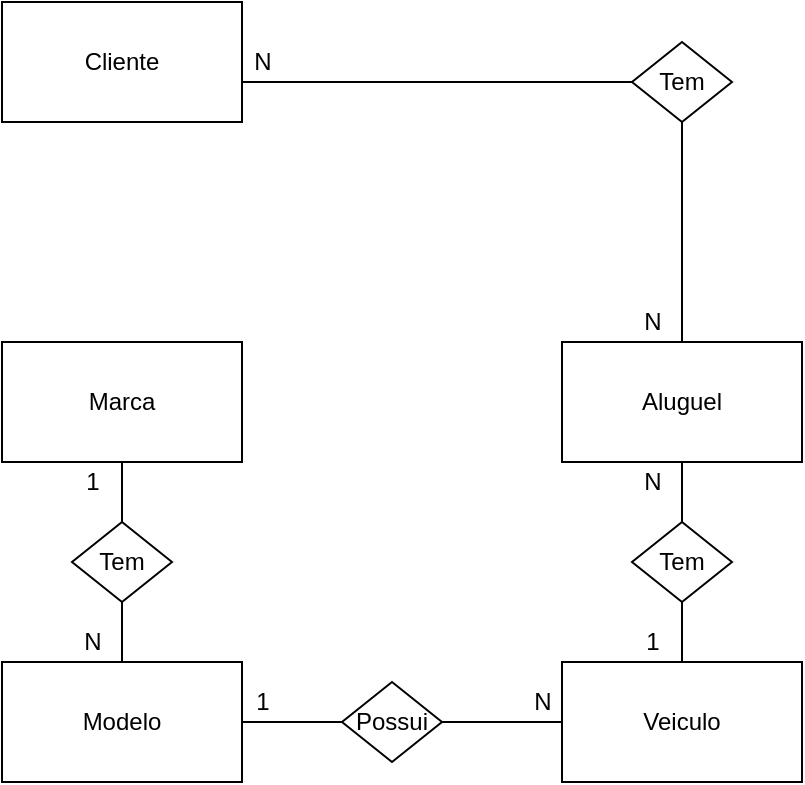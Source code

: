 <mxfile version="12.5.8" type="device" pages="2"><diagram id="C5RBs43oDa-KdzZeNtuy" name="Conseitual"><mxGraphModel dx="976" dy="620" grid="1" gridSize="10" guides="1" tooltips="1" connect="1" arrows="1" fold="1" page="1" pageScale="1" pageWidth="827" pageHeight="1169" math="0" shadow="0"><root><mxCell id="WIyWlLk6GJQsqaUBKTNV-0"/><mxCell id="WIyWlLk6GJQsqaUBKTNV-1" parent="WIyWlLk6GJQsqaUBKTNV-0"/><mxCell id="q86T5DXgbuzWI8YPWZp9-2" value="Cliente&lt;br&gt;" style="rounded=0;whiteSpace=wrap;html=1;" vertex="1" parent="WIyWlLk6GJQsqaUBKTNV-1"><mxGeometry x="80" y="150" width="120" height="60" as="geometry"/></mxCell><mxCell id="q86T5DXgbuzWI8YPWZp9-34" value="" style="edgeStyle=orthogonalEdgeStyle;rounded=0;orthogonalLoop=1;jettySize=auto;html=1;endArrow=none;endFill=0;strokeColor=#000000;" edge="1" parent="WIyWlLk6GJQsqaUBKTNV-1" source="q86T5DXgbuzWI8YPWZp9-31" target="q86T5DXgbuzWI8YPWZp9-33"><mxGeometry relative="1" as="geometry"/></mxCell><mxCell id="q86T5DXgbuzWI8YPWZp9-5" value="Modelo&lt;br&gt;" style="rounded=0;whiteSpace=wrap;html=1;" vertex="1" parent="WIyWlLk6GJQsqaUBKTNV-1"><mxGeometry x="80" y="480" width="120" height="60" as="geometry"/></mxCell><mxCell id="q86T5DXgbuzWI8YPWZp9-33" value="Marca" style="rounded=0;whiteSpace=wrap;html=1;" vertex="1" parent="WIyWlLk6GJQsqaUBKTNV-1"><mxGeometry x="80" y="320" width="120" height="60" as="geometry"/></mxCell><mxCell id="q86T5DXgbuzWI8YPWZp9-6" value="Veiculo&lt;br&gt;" style="rounded=0;whiteSpace=wrap;html=1;" vertex="1" parent="WIyWlLk6GJQsqaUBKTNV-1"><mxGeometry x="360" y="480" width="120" height="60" as="geometry"/></mxCell><mxCell id="q86T5DXgbuzWI8YPWZp9-17" value="Aluguel" style="rounded=0;whiteSpace=wrap;html=1;" vertex="1" parent="WIyWlLk6GJQsqaUBKTNV-1"><mxGeometry x="360" y="320" width="120" height="60" as="geometry"/></mxCell><mxCell id="q86T5DXgbuzWI8YPWZp9-29" value="" style="edgeStyle=orthogonalEdgeStyle;rounded=0;orthogonalLoop=1;jettySize=auto;html=1;endArrow=none;endFill=0;strokeColor=#000000;" edge="1" parent="WIyWlLk6GJQsqaUBKTNV-1" source="q86T5DXgbuzWI8YPWZp9-26" target="q86T5DXgbuzWI8YPWZp9-5"><mxGeometry relative="1" as="geometry"/></mxCell><mxCell id="q86T5DXgbuzWI8YPWZp9-30" value="" style="edgeStyle=orthogonalEdgeStyle;rounded=0;orthogonalLoop=1;jettySize=auto;html=1;endArrow=none;endFill=0;strokeColor=#000000;" edge="1" parent="WIyWlLk6GJQsqaUBKTNV-1" source="q86T5DXgbuzWI8YPWZp9-26" target="q86T5DXgbuzWI8YPWZp9-6"><mxGeometry relative="1" as="geometry"/></mxCell><mxCell id="q86T5DXgbuzWI8YPWZp9-26" value="Possui" style="rhombus;whiteSpace=wrap;html=1;" vertex="1" parent="WIyWlLk6GJQsqaUBKTNV-1"><mxGeometry x="250" y="490" width="50" height="40" as="geometry"/></mxCell><mxCell id="q86T5DXgbuzWI8YPWZp9-27" value="1" style="text;html=1;align=center;verticalAlign=middle;resizable=0;points=[];autosize=1;" vertex="1" parent="WIyWlLk6GJQsqaUBKTNV-1"><mxGeometry x="200" y="490" width="20" height="20" as="geometry"/></mxCell><mxCell id="q86T5DXgbuzWI8YPWZp9-28" value="N&lt;br&gt;" style="text;html=1;align=center;verticalAlign=middle;resizable=0;points=[];autosize=1;" vertex="1" parent="WIyWlLk6GJQsqaUBKTNV-1"><mxGeometry x="340" y="490" width="20" height="20" as="geometry"/></mxCell><mxCell id="q86T5DXgbuzWI8YPWZp9-35" value="" style="edgeStyle=orthogonalEdgeStyle;rounded=0;orthogonalLoop=1;jettySize=auto;html=1;endArrow=none;endFill=0;strokeColor=#000000;" edge="1" parent="WIyWlLk6GJQsqaUBKTNV-1" source="q86T5DXgbuzWI8YPWZp9-31" target="q86T5DXgbuzWI8YPWZp9-5"><mxGeometry relative="1" as="geometry"/></mxCell><mxCell id="q86T5DXgbuzWI8YPWZp9-31" value="Tem" style="rhombus;whiteSpace=wrap;html=1;" vertex="1" parent="WIyWlLk6GJQsqaUBKTNV-1"><mxGeometry x="115" y="410" width="50" height="40" as="geometry"/></mxCell><mxCell id="q86T5DXgbuzWI8YPWZp9-36" value="" style="edgeStyle=orthogonalEdgeStyle;rounded=0;orthogonalLoop=1;jettySize=auto;html=1;endArrow=none;endFill=0;strokeColor=#000000;" edge="1" parent="WIyWlLk6GJQsqaUBKTNV-1" source="q86T5DXgbuzWI8YPWZp9-5" target="q86T5DXgbuzWI8YPWZp9-31"><mxGeometry relative="1" as="geometry"><mxPoint x="140" y="470" as="sourcePoint"/><mxPoint x="140" y="390" as="targetPoint"/></mxGeometry></mxCell><mxCell id="q86T5DXgbuzWI8YPWZp9-37" value="N" style="text;html=1;align=center;verticalAlign=middle;resizable=0;points=[];autosize=1;" vertex="1" parent="WIyWlLk6GJQsqaUBKTNV-1"><mxGeometry x="115" y="460" width="20" height="20" as="geometry"/></mxCell><mxCell id="q86T5DXgbuzWI8YPWZp9-38" value="1" style="text;html=1;align=center;verticalAlign=middle;resizable=0;points=[];autosize=1;" vertex="1" parent="WIyWlLk6GJQsqaUBKTNV-1"><mxGeometry x="115" y="380" width="20" height="20" as="geometry"/></mxCell><mxCell id="q86T5DXgbuzWI8YPWZp9-42" value="" style="edgeStyle=orthogonalEdgeStyle;rounded=0;orthogonalLoop=1;jettySize=auto;html=1;endArrow=none;endFill=0;strokeColor=#000000;" edge="1" parent="WIyWlLk6GJQsqaUBKTNV-1" source="q86T5DXgbuzWI8YPWZp9-39" target="q86T5DXgbuzWI8YPWZp9-17"><mxGeometry relative="1" as="geometry"/></mxCell><mxCell id="q86T5DXgbuzWI8YPWZp9-43" value="" style="edgeStyle=orthogonalEdgeStyle;rounded=0;orthogonalLoop=1;jettySize=auto;html=1;endArrow=none;endFill=0;strokeColor=#000000;" edge="1" parent="WIyWlLk6GJQsqaUBKTNV-1" source="q86T5DXgbuzWI8YPWZp9-39" target="q86T5DXgbuzWI8YPWZp9-6"><mxGeometry relative="1" as="geometry"/></mxCell><mxCell id="q86T5DXgbuzWI8YPWZp9-39" value="Tem" style="rhombus;whiteSpace=wrap;html=1;" vertex="1" parent="WIyWlLk6GJQsqaUBKTNV-1"><mxGeometry x="395" y="410" width="50" height="40" as="geometry"/></mxCell><mxCell id="q86T5DXgbuzWI8YPWZp9-40" value="1" style="text;html=1;align=center;verticalAlign=middle;resizable=0;points=[];autosize=1;" vertex="1" parent="WIyWlLk6GJQsqaUBKTNV-1"><mxGeometry x="395" y="460" width="20" height="20" as="geometry"/></mxCell><mxCell id="q86T5DXgbuzWI8YPWZp9-41" value="N" style="text;html=1;align=center;verticalAlign=middle;resizable=0;points=[];autosize=1;" vertex="1" parent="WIyWlLk6GJQsqaUBKTNV-1"><mxGeometry x="395" y="380" width="20" height="20" as="geometry"/></mxCell><mxCell id="q86T5DXgbuzWI8YPWZp9-50" value="" style="edgeStyle=orthogonalEdgeStyle;rounded=0;orthogonalLoop=1;jettySize=auto;html=1;endArrow=none;endFill=0;strokeColor=#000000;" edge="1" parent="WIyWlLk6GJQsqaUBKTNV-1" source="q86T5DXgbuzWI8YPWZp9-44" target="q86T5DXgbuzWI8YPWZp9-2"><mxGeometry relative="1" as="geometry"><Array as="points"><mxPoint x="420" y="180"/></Array></mxGeometry></mxCell><mxCell id="q86T5DXgbuzWI8YPWZp9-51" value="" style="edgeStyle=orthogonalEdgeStyle;rounded=0;orthogonalLoop=1;jettySize=auto;html=1;endArrow=none;endFill=0;strokeColor=#000000;" edge="1" parent="WIyWlLk6GJQsqaUBKTNV-1" source="q86T5DXgbuzWI8YPWZp9-44" target="q86T5DXgbuzWI8YPWZp9-17"><mxGeometry relative="1" as="geometry"/></mxCell><mxCell id="q86T5DXgbuzWI8YPWZp9-44" value="Tem" style="rhombus;whiteSpace=wrap;html=1;" vertex="1" parent="WIyWlLk6GJQsqaUBKTNV-1"><mxGeometry x="395" y="170" width="50" height="40" as="geometry"/></mxCell><mxCell id="q86T5DXgbuzWI8YPWZp9-45" value="N" style="text;html=1;align=center;verticalAlign=middle;resizable=0;points=[];autosize=1;" vertex="1" parent="WIyWlLk6GJQsqaUBKTNV-1"><mxGeometry x="395" y="300" width="20" height="20" as="geometry"/></mxCell><mxCell id="q86T5DXgbuzWI8YPWZp9-46" value="N" style="text;html=1;align=center;verticalAlign=middle;resizable=0;points=[];autosize=1;" vertex="1" parent="WIyWlLk6GJQsqaUBKTNV-1"><mxGeometry x="200" y="170" width="20" height="20" as="geometry"/></mxCell></root></mxGraphModel></diagram><diagram id="rhs9_4U_2bBQliLqbh5d" name="Lógico"><mxGraphModel dx="976" dy="571" grid="1" gridSize="10" guides="1" tooltips="1" connect="1" arrows="1" fold="1" page="1" pageScale="1" pageWidth="827" pageHeight="1169" math="0" shadow="0"><root><mxCell id="ObVeQns_dntvyq-vnr7k-0"/><mxCell id="ObVeQns_dntvyq-vnr7k-1" parent="ObVeQns_dntvyq-vnr7k-0"/><mxCell id="KuoIfaH5iXsNsx8Zx7pl-50" value="" style="edgeStyle=orthogonalEdgeStyle;rounded=0;jumpStyle=none;orthogonalLoop=1;jettySize=auto;html=1;startArrow=none;startFill=0;endArrow=ERmany;endFill=0;strokeColor=#000000;entryX=0;entryY=0.5;entryDx=0;entryDy=0;" edge="1" parent="ObVeQns_dntvyq-vnr7k-1" source="uf5xdyehAtCqRCnstqB0-0" target="AUxMQlP-pjuOcR2-DtP3-4"><mxGeometry relative="1" as="geometry"><mxPoint x="110" y="550" as="targetPoint"/><Array as="points"><mxPoint x="110" y="410"/><mxPoint x="10" y="410"/><mxPoint x="10" y="507"/></Array></mxGeometry></mxCell><mxCell id="uf5xdyehAtCqRCnstqB0-0" value="Marca" style="swimlane;fontStyle=0;childLayout=stackLayout;horizontal=1;startSize=26;fillColor=#e0e0e0;horizontalStack=0;resizeParent=1;resizeParentMax=0;resizeLast=0;collapsible=1;marginBottom=0;swimlaneFillColor=#ffffff;align=center;fontSize=14;" vertex="1" parent="ObVeQns_dntvyq-vnr7k-1"><mxGeometry x="30" y="280" width="160" height="84" as="geometry"/></mxCell><mxCell id="uf5xdyehAtCqRCnstqB0-1" value="IdMarca" style="shape=partialRectangle;top=0;left=0;right=0;bottom=1;align=left;verticalAlign=middle;fillColor=none;spacingLeft=34;spacingRight=4;overflow=hidden;rotatable=0;points=[[0,0.5],[1,0.5]];portConstraint=eastwest;dropTarget=0;fontStyle=5;fontSize=12;" vertex="1" parent="uf5xdyehAtCqRCnstqB0-0"><mxGeometry y="26" width="160" height="30" as="geometry"/></mxCell><mxCell id="uf5xdyehAtCqRCnstqB0-2" value="PK" style="shape=partialRectangle;top=0;left=0;bottom=0;fillColor=none;align=left;verticalAlign=middle;spacingLeft=4;spacingRight=4;overflow=hidden;rotatable=0;points=[];portConstraint=eastwest;part=1;fontSize=12;" vertex="1" connectable="0" parent="uf5xdyehAtCqRCnstqB0-1"><mxGeometry width="30" height="30" as="geometry"/></mxCell><mxCell id="uf5xdyehAtCqRCnstqB0-3" value="Titulo" style="shape=partialRectangle;top=0;left=0;right=0;bottom=0;align=left;verticalAlign=top;fillColor=none;spacingLeft=34;spacingRight=4;overflow=hidden;rotatable=0;points=[[0,0.5],[1,0.5]];portConstraint=eastwest;dropTarget=0;fontSize=12;" vertex="1" parent="uf5xdyehAtCqRCnstqB0-0"><mxGeometry y="56" width="160" height="26" as="geometry"/></mxCell><mxCell id="uf5xdyehAtCqRCnstqB0-4" value="" style="shape=partialRectangle;top=0;left=0;bottom=0;fillColor=none;align=left;verticalAlign=top;spacingLeft=4;spacingRight=4;overflow=hidden;rotatable=0;points=[];portConstraint=eastwest;part=1;fontSize=12;" vertex="1" connectable="0" parent="uf5xdyehAtCqRCnstqB0-3"><mxGeometry width="30" height="26" as="geometry"/></mxCell><mxCell id="uf5xdyehAtCqRCnstqB0-7" value="" style="shape=partialRectangle;top=0;left=0;right=0;bottom=0;align=left;verticalAlign=top;fillColor=none;spacingLeft=34;spacingRight=4;overflow=hidden;rotatable=0;points=[[0,0.5],[1,0.5]];portConstraint=eastwest;dropTarget=0;fontSize=12;" vertex="1" parent="uf5xdyehAtCqRCnstqB0-0"><mxGeometry y="82" width="160" height="2" as="geometry"/></mxCell><mxCell id="uf5xdyehAtCqRCnstqB0-8" value="" style="shape=partialRectangle;top=0;left=0;bottom=0;fillColor=none;align=left;verticalAlign=top;spacingLeft=4;spacingRight=4;overflow=hidden;rotatable=0;points=[];portConstraint=eastwest;part=1;fontSize=12;" vertex="1" connectable="0" parent="uf5xdyehAtCqRCnstqB0-7"><mxGeometry width="30" height="2" as="geometry"/></mxCell><mxCell id="KuoIfaH5iXsNsx8Zx7pl-41" value="" style="edgeStyle=orthogonalEdgeStyle;rounded=0;jumpStyle=none;orthogonalLoop=1;jettySize=auto;html=1;startArrow=none;startFill=0;endArrow=ERmany;endFill=0;strokeColor=#000000;entryX=0;entryY=0.5;entryDx=0;entryDy=0;" edge="1" parent="ObVeQns_dntvyq-vnr7k-1" source="uf5xdyehAtCqRCnstqB0-12" target="Q7UNEnyUEu_grYUuaLNj-3"><mxGeometry relative="1" as="geometry"><mxPoint x="270" y="460" as="targetPoint"/></mxGeometry></mxCell><mxCell id="uf5xdyehAtCqRCnstqB0-11" value="Modelo" style="swimlane;fontStyle=0;childLayout=stackLayout;horizontal=1;startSize=26;fillColor=#e0e0e0;horizontalStack=0;resizeParent=1;resizeParentMax=0;resizeLast=0;collapsible=1;marginBottom=0;swimlaneFillColor=#ffffff;align=center;fontSize=14;" vertex="1" parent="ObVeQns_dntvyq-vnr7k-1"><mxGeometry x="30" y="430" width="160" height="120" as="geometry"><mxRectangle x="20" y="340" width="80" height="26" as="alternateBounds"/></mxGeometry></mxCell><mxCell id="uf5xdyehAtCqRCnstqB0-12" value="IdModelo" style="shape=partialRectangle;top=0;left=0;right=0;bottom=1;align=left;verticalAlign=middle;fillColor=none;spacingLeft=34;spacingRight=4;overflow=hidden;rotatable=0;points=[[0,0.5],[1,0.5]];portConstraint=eastwest;dropTarget=0;fontStyle=5;fontSize=12;strokeColor=none;" vertex="1" parent="uf5xdyehAtCqRCnstqB0-11"><mxGeometry y="26" width="160" height="34" as="geometry"/></mxCell><mxCell id="uf5xdyehAtCqRCnstqB0-13" value="PK" style="shape=partialRectangle;top=0;left=0;bottom=0;fillColor=none;align=left;verticalAlign=middle;spacingLeft=4;spacingRight=4;overflow=hidden;rotatable=0;points=[];portConstraint=eastwest;part=1;fontSize=12;" vertex="1" connectable="0" parent="uf5xdyehAtCqRCnstqB0-12"><mxGeometry width="30" height="34" as="geometry"/></mxCell><mxCell id="AUxMQlP-pjuOcR2-DtP3-4" value="IdMarca" style="shape=partialRectangle;top=0;left=0;right=0;bottom=1;align=left;verticalAlign=middle;fillColor=none;spacingLeft=34;spacingRight=4;overflow=hidden;rotatable=0;points=[[0,0.5],[1,0.5]];portConstraint=eastwest;dropTarget=0;fontStyle=5;fontSize=12;strokeColor=#000000;" vertex="1" parent="uf5xdyehAtCqRCnstqB0-11"><mxGeometry y="60" width="160" height="34" as="geometry"/></mxCell><mxCell id="AUxMQlP-pjuOcR2-DtP3-5" value="FK1" style="shape=partialRectangle;top=0;left=0;bottom=0;fillColor=none;align=left;verticalAlign=middle;spacingLeft=4;spacingRight=4;overflow=hidden;rotatable=0;points=[];portConstraint=eastwest;part=1;fontSize=12;" vertex="1" connectable="0" parent="AUxMQlP-pjuOcR2-DtP3-4"><mxGeometry width="30" height="34" as="geometry"/></mxCell><mxCell id="uf5xdyehAtCqRCnstqB0-18" value="Titulo" style="shape=partialRectangle;top=0;left=0;right=0;bottom=0;align=left;verticalAlign=top;fillColor=none;spacingLeft=34;spacingRight=4;overflow=hidden;rotatable=0;points=[[0,0.5],[1,0.5]];portConstraint=eastwest;dropTarget=0;fontSize=12;" vertex="1" parent="uf5xdyehAtCqRCnstqB0-11"><mxGeometry y="94" width="160" height="26" as="geometry"/></mxCell><mxCell id="uf5xdyehAtCqRCnstqB0-19" value="" style="shape=partialRectangle;top=0;left=0;bottom=0;fillColor=none;align=left;verticalAlign=top;spacingLeft=4;spacingRight=4;overflow=hidden;rotatable=0;points=[];portConstraint=eastwest;part=1;fontSize=12;" vertex="1" connectable="0" parent="uf5xdyehAtCqRCnstqB0-18"><mxGeometry width="30" height="26" as="geometry"/></mxCell><mxCell id="Q7UNEnyUEu_grYUuaLNj-0" value="Veiculo" style="swimlane;fontStyle=0;childLayout=stackLayout;horizontal=1;startSize=26;fillColor=#e0e0e0;horizontalStack=0;resizeParent=1;resizeParentMax=0;resizeLast=0;collapsible=1;marginBottom=0;swimlaneFillColor=#ffffff;align=center;fontSize=14;" vertex="1" parent="ObVeQns_dntvyq-vnr7k-1"><mxGeometry x="350" y="280" width="160" height="172" as="geometry"><mxRectangle x="280" y="340" width="80" height="26" as="alternateBounds"/></mxGeometry></mxCell><mxCell id="Q7UNEnyUEu_grYUuaLNj-1" value="IdVeiculo" style="shape=partialRectangle;top=0;left=0;right=0;bottom=1;align=left;verticalAlign=middle;fillColor=none;spacingLeft=34;spacingRight=4;overflow=hidden;rotatable=0;points=[[0,0.5],[1,0.5]];portConstraint=eastwest;dropTarget=0;fontStyle=5;fontSize=12;strokeColor=none;" vertex="1" parent="Q7UNEnyUEu_grYUuaLNj-0"><mxGeometry y="26" width="160" height="34" as="geometry"/></mxCell><mxCell id="Q7UNEnyUEu_grYUuaLNj-2" value="PK" style="shape=partialRectangle;top=0;left=0;bottom=0;fillColor=none;align=left;verticalAlign=middle;spacingLeft=4;spacingRight=4;overflow=hidden;rotatable=0;points=[];portConstraint=eastwest;part=1;fontSize=12;" vertex="1" connectable="0" parent="Q7UNEnyUEu_grYUuaLNj-1"><mxGeometry width="32.5" height="34" as="geometry"/></mxCell><mxCell id="Q7UNEnyUEu_grYUuaLNj-8" value="IdAluguel" style="shape=partialRectangle;top=0;left=0;right=0;bottom=1;align=left;verticalAlign=middle;fillColor=none;spacingLeft=34;spacingRight=4;overflow=hidden;rotatable=0;points=[[0,0.5],[1,0.5]];portConstraint=eastwest;dropTarget=0;fontStyle=5;fontSize=12;strokeColor=none;" vertex="1" parent="Q7UNEnyUEu_grYUuaLNj-0"><mxGeometry y="60" width="160" height="34" as="geometry"/></mxCell><mxCell id="Q7UNEnyUEu_grYUuaLNj-9" value="FK1" style="shape=partialRectangle;top=0;left=0;bottom=0;fillColor=none;align=left;verticalAlign=middle;spacingLeft=4;spacingRight=4;overflow=hidden;rotatable=0;points=[];portConstraint=eastwest;part=1;fontSize=12;" vertex="1" connectable="0" parent="Q7UNEnyUEu_grYUuaLNj-8"><mxGeometry width="32.539" height="34" as="geometry"/></mxCell><mxCell id="Q7UNEnyUEu_grYUuaLNj-3" value="IdModelo" style="shape=partialRectangle;top=0;left=0;right=0;bottom=1;align=left;verticalAlign=middle;fillColor=none;spacingLeft=34;spacingRight=4;overflow=hidden;rotatable=0;points=[[0,0.5],[1,0.5]];portConstraint=eastwest;dropTarget=0;fontStyle=5;fontSize=12;strokeColor=#000000;" vertex="1" parent="Q7UNEnyUEu_grYUuaLNj-0"><mxGeometry y="94" width="160" height="34" as="geometry"/></mxCell><mxCell id="Q7UNEnyUEu_grYUuaLNj-4" value="FK2" style="shape=partialRectangle;top=0;left=0;bottom=0;fillColor=none;align=left;verticalAlign=middle;spacingLeft=4;spacingRight=4;overflow=hidden;rotatable=0;points=[];portConstraint=eastwest;part=1;fontSize=12;" vertex="1" connectable="0" parent="Q7UNEnyUEu_grYUuaLNj-3"><mxGeometry width="32.412" height="34" as="geometry"/></mxCell><mxCell id="Q7UNEnyUEu_grYUuaLNj-7" style="edgeStyle=orthogonalEdgeStyle;rounded=0;orthogonalLoop=1;jettySize=auto;html=1;exitX=1;exitY=0.5;exitDx=0;exitDy=0;entryX=1.025;entryY=0.712;entryDx=0;entryDy=0;entryPerimeter=0;endArrow=none;endFill=0;strokeColor=#000000;" edge="1" parent="Q7UNEnyUEu_grYUuaLNj-0" source="Q7UNEnyUEu_grYUuaLNj-3" target="Q7UNEnyUEu_grYUuaLNj-3"><mxGeometry relative="1" as="geometry"/></mxCell><mxCell id="Q7UNEnyUEu_grYUuaLNj-21" value="PlacaVeiculo" style="shape=partialRectangle;top=0;left=0;right=0;bottom=0;align=left;verticalAlign=top;fillColor=none;spacingLeft=34;spacingRight=4;overflow=hidden;rotatable=0;points=[[0,0.5],[1,0.5]];portConstraint=eastwest;dropTarget=0;fontSize=12;" vertex="1" parent="Q7UNEnyUEu_grYUuaLNj-0"><mxGeometry y="128" width="160" height="22" as="geometry"/></mxCell><mxCell id="Q7UNEnyUEu_grYUuaLNj-22" value="" style="shape=partialRectangle;top=0;left=0;bottom=0;fillColor=none;align=left;verticalAlign=top;spacingLeft=4;spacingRight=4;overflow=hidden;rotatable=0;points=[];portConstraint=eastwest;part=1;fontSize=12;" vertex="1" connectable="0" parent="Q7UNEnyUEu_grYUuaLNj-21"><mxGeometry width="31.875" height="22" as="geometry"/></mxCell><mxCell id="Q7UNEnyUEu_grYUuaLNj-27" value="AnoVeiculo" style="shape=partialRectangle;top=0;left=0;right=0;bottom=0;align=left;verticalAlign=top;fillColor=none;spacingLeft=34;spacingRight=4;overflow=hidden;rotatable=0;points=[[0,0.5],[1,0.5]];portConstraint=eastwest;dropTarget=0;fontSize=12;" vertex="1" parent="Q7UNEnyUEu_grYUuaLNj-0"><mxGeometry y="150" width="160" height="22" as="geometry"/></mxCell><mxCell id="Q7UNEnyUEu_grYUuaLNj-28" value="" style="shape=partialRectangle;top=0;left=0;bottom=0;fillColor=none;align=left;verticalAlign=top;spacingLeft=4;spacingRight=4;overflow=hidden;rotatable=0;points=[];portConstraint=eastwest;part=1;fontSize=12;" vertex="1" connectable="0" parent="Q7UNEnyUEu_grYUuaLNj-27"><mxGeometry width="31.875" height="22" as="geometry"/></mxCell><mxCell id="KuoIfaH5iXsNsx8Zx7pl-32" value="" style="edgeStyle=orthogonalEdgeStyle;rounded=0;jumpStyle=none;orthogonalLoop=1;jettySize=auto;html=1;startArrow=ERmany;startFill=0;endArrow=none;endFill=0;strokeColor=#000000;exitX=1;exitY=0.5;exitDx=0;exitDy=0;entryX=0;entryY=0.5;entryDx=0;entryDy=0;" edge="1" parent="ObVeQns_dntvyq-vnr7k-1" source="ix9NOY0unVUhArCJn4Ot-1" target="Q7UNEnyUEu_grYUuaLNj-8"><mxGeometry relative="1" as="geometry"><mxPoint x="520" y="250" as="targetPoint"/><Array as="points"><mxPoint x="530" y="81"/><mxPoint x="530" y="250"/><mxPoint x="330" y="250"/><mxPoint x="330" y="357"/></Array></mxGeometry></mxCell><mxCell id="ix9NOY0unVUhArCJn4Ot-0" value="Aluguel" style="swimlane;fontStyle=0;childLayout=stackLayout;horizontal=1;startSize=26;fillColor=#e0e0e0;horizontalStack=0;resizeParent=1;resizeParentMax=0;resizeLast=0;collapsible=1;marginBottom=0;swimlaneFillColor=#ffffff;align=center;fontSize=14;strokeColor=#000000;" vertex="1" parent="ObVeQns_dntvyq-vnr7k-1"><mxGeometry x="350" y="40" width="160" height="178" as="geometry"/></mxCell><mxCell id="ix9NOY0unVUhArCJn4Ot-1" value="IdAluguel" style="shape=partialRectangle;top=0;left=0;right=0;bottom=1;align=left;verticalAlign=middle;fillColor=none;spacingLeft=34;spacingRight=4;overflow=hidden;rotatable=0;points=[[0,0.5],[1,0.5]];portConstraint=eastwest;dropTarget=0;fontStyle=5;fontSize=12;strokeColor=none;" vertex="1" parent="ix9NOY0unVUhArCJn4Ot-0"><mxGeometry y="26" width="160" height="30" as="geometry"/></mxCell><mxCell id="ix9NOY0unVUhArCJn4Ot-2" value="PK" style="shape=partialRectangle;top=0;left=0;bottom=0;fillColor=none;align=left;verticalAlign=middle;spacingLeft=4;spacingRight=4;overflow=hidden;rotatable=0;points=[];portConstraint=eastwest;part=1;fontSize=12;" vertex="1" connectable="0" parent="ix9NOY0unVUhArCJn4Ot-1"><mxGeometry width="30" height="30" as="geometry"/></mxCell><mxCell id="ix9NOY0unVUhArCJn4Ot-13" value="ClienteCpf" style="shape=partialRectangle;top=0;left=0;right=0;bottom=1;align=left;verticalAlign=middle;fillColor=none;spacingLeft=34;spacingRight=4;overflow=hidden;rotatable=0;points=[[0,0.5],[1,0.5]];portConstraint=eastwest;dropTarget=0;fontStyle=5;fontSize=12;strokeColor=none;" vertex="1" parent="ix9NOY0unVUhArCJn4Ot-0"><mxGeometry y="56" width="160" height="30" as="geometry"/></mxCell><mxCell id="ix9NOY0unVUhArCJn4Ot-14" value="Fk1" style="shape=partialRectangle;top=0;left=0;bottom=0;fillColor=none;align=left;verticalAlign=middle;spacingLeft=4;spacingRight=4;overflow=hidden;rotatable=0;points=[];portConstraint=eastwest;part=1;fontSize=12;" vertex="1" connectable="0" parent="ix9NOY0unVUhArCJn4Ot-13"><mxGeometry width="30" height="30" as="geometry"/></mxCell><mxCell id="ix9NOY0unVUhArCJn4Ot-11" value="IdVeiculo" style="shape=partialRectangle;top=0;left=0;right=0;bottom=1;align=left;verticalAlign=middle;fillColor=none;spacingLeft=34;spacingRight=4;overflow=hidden;rotatable=0;points=[[0,0.5],[1,0.5]];portConstraint=eastwest;dropTarget=0;fontStyle=5;fontSize=12;strokeColor=#000000;" vertex="1" parent="ix9NOY0unVUhArCJn4Ot-0"><mxGeometry y="86" width="160" height="30" as="geometry"/></mxCell><mxCell id="ix9NOY0unVUhArCJn4Ot-12" value="Fk2" style="shape=partialRectangle;top=0;left=0;bottom=0;fillColor=none;align=left;verticalAlign=middle;spacingLeft=4;spacingRight=4;overflow=hidden;rotatable=0;points=[];portConstraint=eastwest;part=1;fontSize=12;" vertex="1" connectable="0" parent="ix9NOY0unVUhArCJn4Ot-11"><mxGeometry width="30" height="30" as="geometry"/></mxCell><mxCell id="ix9NOY0unVUhArCJn4Ot-3" value="DataAluguel" style="shape=partialRectangle;top=0;left=0;right=0;bottom=0;align=left;verticalAlign=top;fillColor=none;spacingLeft=34;spacingRight=4;overflow=hidden;rotatable=0;points=[[0,0.5],[1,0.5]];portConstraint=eastwest;dropTarget=0;fontSize=12;" vertex="1" parent="ix9NOY0unVUhArCJn4Ot-0"><mxGeometry y="116" width="160" height="26" as="geometry"/></mxCell><mxCell id="ix9NOY0unVUhArCJn4Ot-4" value="" style="shape=partialRectangle;top=0;left=0;bottom=0;fillColor=none;align=left;verticalAlign=top;spacingLeft=4;spacingRight=4;overflow=hidden;rotatable=0;points=[];portConstraint=eastwest;part=1;fontSize=12;" vertex="1" connectable="0" parent="ix9NOY0unVUhArCJn4Ot-3"><mxGeometry width="30" height="26" as="geometry"/></mxCell><mxCell id="ix9NOY0unVUhArCJn4Ot-5" value="DataEntrega" style="shape=partialRectangle;top=0;left=0;right=0;bottom=0;align=left;verticalAlign=top;fillColor=none;spacingLeft=34;spacingRight=4;overflow=hidden;rotatable=0;points=[[0,0.5],[1,0.5]];portConstraint=eastwest;dropTarget=0;fontSize=12;" vertex="1" parent="ix9NOY0unVUhArCJn4Ot-0"><mxGeometry y="142" width="160" height="26" as="geometry"/></mxCell><mxCell id="ix9NOY0unVUhArCJn4Ot-6" value="" style="shape=partialRectangle;top=0;left=0;bottom=0;fillColor=none;align=left;verticalAlign=top;spacingLeft=4;spacingRight=4;overflow=hidden;rotatable=0;points=[];portConstraint=eastwest;part=1;fontSize=12;" vertex="1" connectable="0" parent="ix9NOY0unVUhArCJn4Ot-5"><mxGeometry width="30" height="26" as="geometry"/></mxCell><mxCell id="ix9NOY0unVUhArCJn4Ot-9" value="" style="shape=partialRectangle;top=0;left=0;right=0;bottom=0;align=left;verticalAlign=top;fillColor=none;spacingLeft=34;spacingRight=4;overflow=hidden;rotatable=0;points=[[0,0.5],[1,0.5]];portConstraint=eastwest;dropTarget=0;fontSize=12;" vertex="1" parent="ix9NOY0unVUhArCJn4Ot-0"><mxGeometry y="168" width="160" height="10" as="geometry"/></mxCell><mxCell id="ix9NOY0unVUhArCJn4Ot-10" value="" style="shape=partialRectangle;top=0;left=0;bottom=0;fillColor=none;align=left;verticalAlign=top;spacingLeft=4;spacingRight=4;overflow=hidden;rotatable=0;points=[];portConstraint=eastwest;part=1;fontSize=12;" vertex="1" connectable="0" parent="ix9NOY0unVUhArCJn4Ot-9"><mxGeometry width="30" height="10" as="geometry"/></mxCell><mxCell id="ix9NOY0unVUhArCJn4Ot-56" value="" style="edgeStyle=orthogonalEdgeStyle;rounded=0;orthogonalLoop=1;jettySize=auto;html=1;endArrow=ERmany;endFill=0;strokeColor=#000000;jumpStyle=none;startArrow=none;startFill=0;exitX=1;exitY=0.5;exitDx=0;exitDy=0;" edge="1" parent="ObVeQns_dntvyq-vnr7k-1" source="ix9NOY0unVUhArCJn4Ot-29" target="ix9NOY0unVUhArCJn4Ot-13"><mxGeometry relative="1" as="geometry"><mxPoint x="280" y="141" as="sourcePoint"/><mxPoint x="360" y="125" as="targetPoint"/></mxGeometry></mxCell><mxCell id="ix9NOY0unVUhArCJn4Ot-28" value="Cliente" style="swimlane;fontStyle=0;childLayout=stackLayout;horizontal=1;startSize=26;fillColor=#e0e0e0;horizontalStack=0;resizeParent=1;resizeParentMax=0;resizeLast=0;collapsible=1;marginBottom=0;swimlaneFillColor=#ffffff;align=center;fontSize=14;strokeColor=#000000;" vertex="1" parent="ObVeQns_dntvyq-vnr7k-1"><mxGeometry x="30" y="40" width="160" height="170" as="geometry"/></mxCell><mxCell id="ix9NOY0unVUhArCJn4Ot-29" value="ClienteCpf" style="shape=partialRectangle;top=0;left=0;right=0;bottom=1;align=left;verticalAlign=middle;fillColor=none;spacingLeft=34;spacingRight=4;overflow=hidden;rotatable=0;points=[[0,0.5],[1,0.5]];portConstraint=eastwest;dropTarget=0;fontStyle=5;fontSize=12;" vertex="1" parent="ix9NOY0unVUhArCJn4Ot-28"><mxGeometry y="26" width="160" height="30" as="geometry"/></mxCell><mxCell id="ix9NOY0unVUhArCJn4Ot-30" value="PK" style="shape=partialRectangle;top=0;left=0;bottom=0;fillColor=none;align=left;verticalAlign=middle;spacingLeft=4;spacingRight=4;overflow=hidden;rotatable=0;points=[];portConstraint=eastwest;part=1;fontSize=12;" vertex="1" connectable="0" parent="ix9NOY0unVUhArCJn4Ot-29"><mxGeometry width="30" height="30" as="geometry"/></mxCell><mxCell id="ix9NOY0unVUhArCJn4Ot-31" value="Nome" style="shape=partialRectangle;top=0;left=0;right=0;bottom=0;align=left;verticalAlign=top;fillColor=none;spacingLeft=34;spacingRight=4;overflow=hidden;rotatable=0;points=[[0,0.5],[1,0.5]];portConstraint=eastwest;dropTarget=0;fontSize=12;" vertex="1" parent="ix9NOY0unVUhArCJn4Ot-28"><mxGeometry y="56" width="160" height="26" as="geometry"/></mxCell><mxCell id="ix9NOY0unVUhArCJn4Ot-32" value="" style="shape=partialRectangle;top=0;left=0;bottom=0;fillColor=none;align=left;verticalAlign=top;spacingLeft=4;spacingRight=4;overflow=hidden;rotatable=0;points=[];portConstraint=eastwest;part=1;fontSize=12;" vertex="1" connectable="0" parent="ix9NOY0unVUhArCJn4Ot-31"><mxGeometry width="30" height="26" as="geometry"/></mxCell><mxCell id="ix9NOY0unVUhArCJn4Ot-33" value="Telefone" style="shape=partialRectangle;top=0;left=0;right=0;bottom=0;align=left;verticalAlign=top;fillColor=none;spacingLeft=34;spacingRight=4;overflow=hidden;rotatable=0;points=[[0,0.5],[1,0.5]];portConstraint=eastwest;dropTarget=0;fontSize=12;" vertex="1" parent="ix9NOY0unVUhArCJn4Ot-28"><mxGeometry y="82" width="160" height="26" as="geometry"/></mxCell><mxCell id="ix9NOY0unVUhArCJn4Ot-34" value="" style="shape=partialRectangle;top=0;left=0;bottom=0;fillColor=none;align=left;verticalAlign=top;spacingLeft=4;spacingRight=4;overflow=hidden;rotatable=0;points=[];portConstraint=eastwest;part=1;fontSize=12;" vertex="1" connectable="0" parent="ix9NOY0unVUhArCJn4Ot-33"><mxGeometry width="30" height="26" as="geometry"/></mxCell><mxCell id="ix9NOY0unVUhArCJn4Ot-35" value="Email" style="shape=partialRectangle;top=0;left=0;right=0;bottom=0;align=left;verticalAlign=top;fillColor=none;spacingLeft=34;spacingRight=4;overflow=hidden;rotatable=0;points=[[0,0.5],[1,0.5]];portConstraint=eastwest;dropTarget=0;fontSize=12;" vertex="1" parent="ix9NOY0unVUhArCJn4Ot-28"><mxGeometry y="108" width="160" height="26" as="geometry"/></mxCell><mxCell id="ix9NOY0unVUhArCJn4Ot-36" value="" style="shape=partialRectangle;top=0;left=0;bottom=0;fillColor=none;align=left;verticalAlign=top;spacingLeft=4;spacingRight=4;overflow=hidden;rotatable=0;points=[];portConstraint=eastwest;part=1;fontSize=12;" vertex="1" connectable="0" parent="ix9NOY0unVUhArCJn4Ot-35"><mxGeometry width="30" height="26" as="geometry"/></mxCell><mxCell id="ix9NOY0unVUhArCJn4Ot-39" value="Endereço" style="shape=partialRectangle;top=0;left=0;right=0;bottom=0;align=left;verticalAlign=top;fillColor=none;spacingLeft=34;spacingRight=4;overflow=hidden;rotatable=0;points=[[0,0.5],[1,0.5]];portConstraint=eastwest;dropTarget=0;fontSize=12;" vertex="1" parent="ix9NOY0unVUhArCJn4Ot-28"><mxGeometry y="134" width="160" height="26" as="geometry"/></mxCell><mxCell id="ix9NOY0unVUhArCJn4Ot-40" value="" style="shape=partialRectangle;top=0;left=0;bottom=0;fillColor=none;align=left;verticalAlign=top;spacingLeft=4;spacingRight=4;overflow=hidden;rotatable=0;points=[];portConstraint=eastwest;part=1;fontSize=12;" vertex="1" connectable="0" parent="ix9NOY0unVUhArCJn4Ot-39"><mxGeometry width="30" height="26" as="geometry"/></mxCell><mxCell id="ix9NOY0unVUhArCJn4Ot-37" value="" style="shape=partialRectangle;top=0;left=0;right=0;bottom=0;align=left;verticalAlign=top;fillColor=none;spacingLeft=34;spacingRight=4;overflow=hidden;rotatable=0;points=[[0,0.5],[1,0.5]];portConstraint=eastwest;dropTarget=0;fontSize=12;" vertex="1" parent="ix9NOY0unVUhArCJn4Ot-28"><mxGeometry y="160" width="160" height="10" as="geometry"/></mxCell><mxCell id="ix9NOY0unVUhArCJn4Ot-38" value="" style="shape=partialRectangle;top=0;left=0;bottom=0;fillColor=none;align=left;verticalAlign=top;spacingLeft=4;spacingRight=4;overflow=hidden;rotatable=0;points=[];portConstraint=eastwest;part=1;fontSize=12;" vertex="1" connectable="0" parent="ix9NOY0unVUhArCJn4Ot-37"><mxGeometry width="30" height="10" as="geometry"/></mxCell></root></mxGraphModel></diagram></mxfile>
